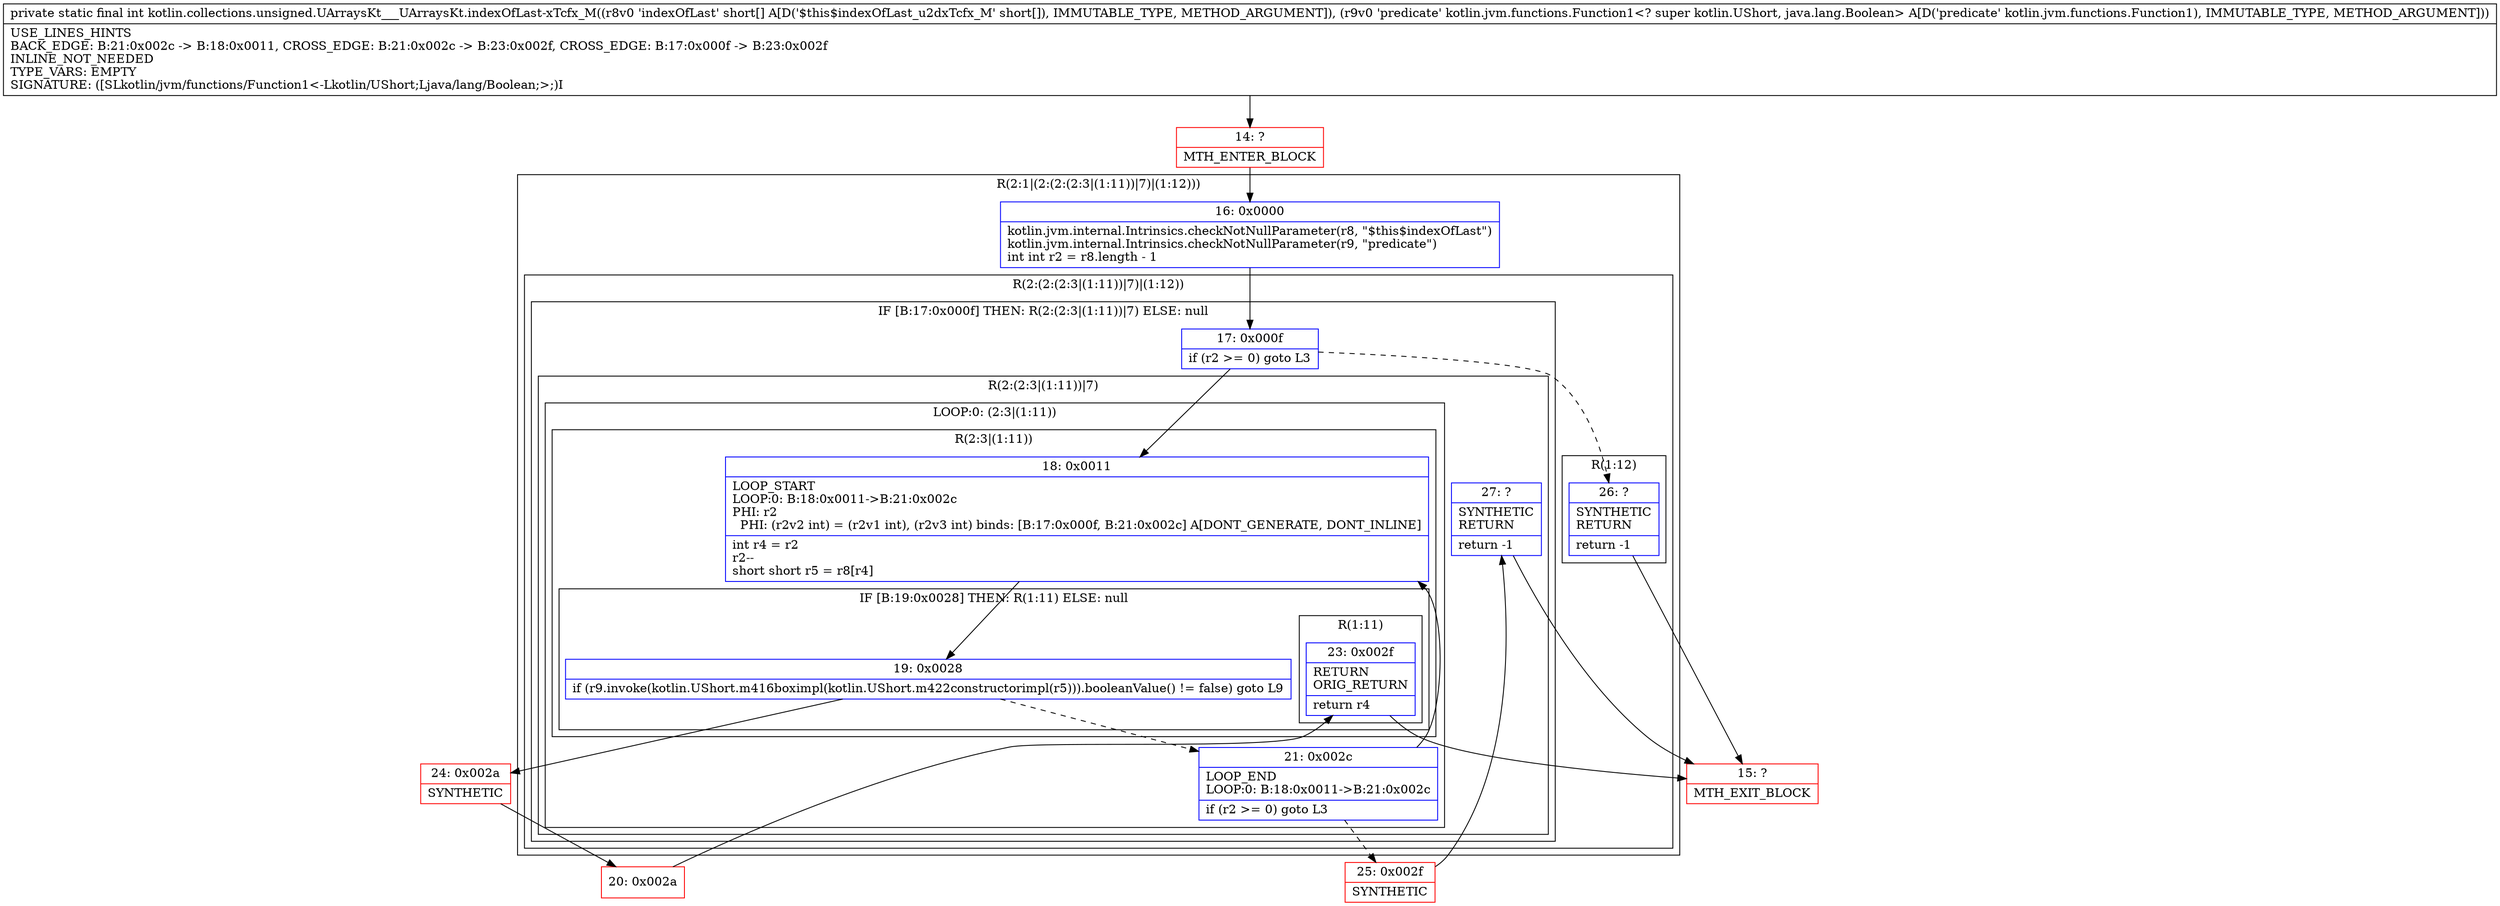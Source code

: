 digraph "CFG forkotlin.collections.unsigned.UArraysKt___UArraysKt.indexOfLast\-xTcfx_M([SLkotlin\/jvm\/functions\/Function1;)I" {
subgraph cluster_Region_2012474033 {
label = "R(2:1|(2:(2:(2:3|(1:11))|7)|(1:12)))";
node [shape=record,color=blue];
Node_16 [shape=record,label="{16\:\ 0x0000|kotlin.jvm.internal.Intrinsics.checkNotNullParameter(r8, \"$this$indexOfLast\")\lkotlin.jvm.internal.Intrinsics.checkNotNullParameter(r9, \"predicate\")\lint int r2 = r8.length \- 1\l}"];
subgraph cluster_Region_1658408494 {
label = "R(2:(2:(2:3|(1:11))|7)|(1:12))";
node [shape=record,color=blue];
subgraph cluster_IfRegion_101721970 {
label = "IF [B:17:0x000f] THEN: R(2:(2:3|(1:11))|7) ELSE: null";
node [shape=record,color=blue];
Node_17 [shape=record,label="{17\:\ 0x000f|if (r2 \>= 0) goto L3\l}"];
subgraph cluster_Region_396581058 {
label = "R(2:(2:3|(1:11))|7)";
node [shape=record,color=blue];
subgraph cluster_LoopRegion_125495825 {
label = "LOOP:0: (2:3|(1:11))";
node [shape=record,color=blue];
Node_21 [shape=record,label="{21\:\ 0x002c|LOOP_END\lLOOP:0: B:18:0x0011\-\>B:21:0x002c\l|if (r2 \>= 0) goto L3\l}"];
subgraph cluster_Region_279240246 {
label = "R(2:3|(1:11))";
node [shape=record,color=blue];
Node_18 [shape=record,label="{18\:\ 0x0011|LOOP_START\lLOOP:0: B:18:0x0011\-\>B:21:0x002c\lPHI: r2 \l  PHI: (r2v2 int) = (r2v1 int), (r2v3 int) binds: [B:17:0x000f, B:21:0x002c] A[DONT_GENERATE, DONT_INLINE]\l|int r4 = r2\lr2\-\-\lshort short r5 = r8[r4]\l}"];
subgraph cluster_IfRegion_1507268739 {
label = "IF [B:19:0x0028] THEN: R(1:11) ELSE: null";
node [shape=record,color=blue];
Node_19 [shape=record,label="{19\:\ 0x0028|if (r9.invoke(kotlin.UShort.m416boximpl(kotlin.UShort.m422constructorimpl(r5))).booleanValue() != false) goto L9\l}"];
subgraph cluster_Region_1874079277 {
label = "R(1:11)";
node [shape=record,color=blue];
Node_23 [shape=record,label="{23\:\ 0x002f|RETURN\lORIG_RETURN\l|return r4\l}"];
}
}
}
}
Node_27 [shape=record,label="{27\:\ ?|SYNTHETIC\lRETURN\l|return \-1\l}"];
}
}
subgraph cluster_Region_1505535265 {
label = "R(1:12)";
node [shape=record,color=blue];
Node_26 [shape=record,label="{26\:\ ?|SYNTHETIC\lRETURN\l|return \-1\l}"];
}
}
}
Node_14 [shape=record,color=red,label="{14\:\ ?|MTH_ENTER_BLOCK\l}"];
Node_25 [shape=record,color=red,label="{25\:\ 0x002f|SYNTHETIC\l}"];
Node_15 [shape=record,color=red,label="{15\:\ ?|MTH_EXIT_BLOCK\l}"];
Node_24 [shape=record,color=red,label="{24\:\ 0x002a|SYNTHETIC\l}"];
Node_20 [shape=record,color=red,label="{20\:\ 0x002a}"];
MethodNode[shape=record,label="{private static final int kotlin.collections.unsigned.UArraysKt___UArraysKt.indexOfLast\-xTcfx_M((r8v0 'indexOfLast' short[] A[D('$this$indexOfLast_u2dxTcfx_M' short[]), IMMUTABLE_TYPE, METHOD_ARGUMENT]), (r9v0 'predicate' kotlin.jvm.functions.Function1\<? super kotlin.UShort, java.lang.Boolean\> A[D('predicate' kotlin.jvm.functions.Function1), IMMUTABLE_TYPE, METHOD_ARGUMENT]))  | USE_LINES_HINTS\lBACK_EDGE: B:21:0x002c \-\> B:18:0x0011, CROSS_EDGE: B:21:0x002c \-\> B:23:0x002f, CROSS_EDGE: B:17:0x000f \-\> B:23:0x002f\lINLINE_NOT_NEEDED\lTYPE_VARS: EMPTY\lSIGNATURE: ([SLkotlin\/jvm\/functions\/Function1\<\-Lkotlin\/UShort;Ljava\/lang\/Boolean;\>;)I\l}"];
MethodNode -> Node_14;Node_16 -> Node_17;
Node_17 -> Node_18;
Node_17 -> Node_26[style=dashed];
Node_21 -> Node_18;
Node_21 -> Node_25[style=dashed];
Node_18 -> Node_19;
Node_19 -> Node_21[style=dashed];
Node_19 -> Node_24;
Node_23 -> Node_15;
Node_27 -> Node_15;
Node_26 -> Node_15;
Node_14 -> Node_16;
Node_25 -> Node_27;
Node_24 -> Node_20;
Node_20 -> Node_23;
}

